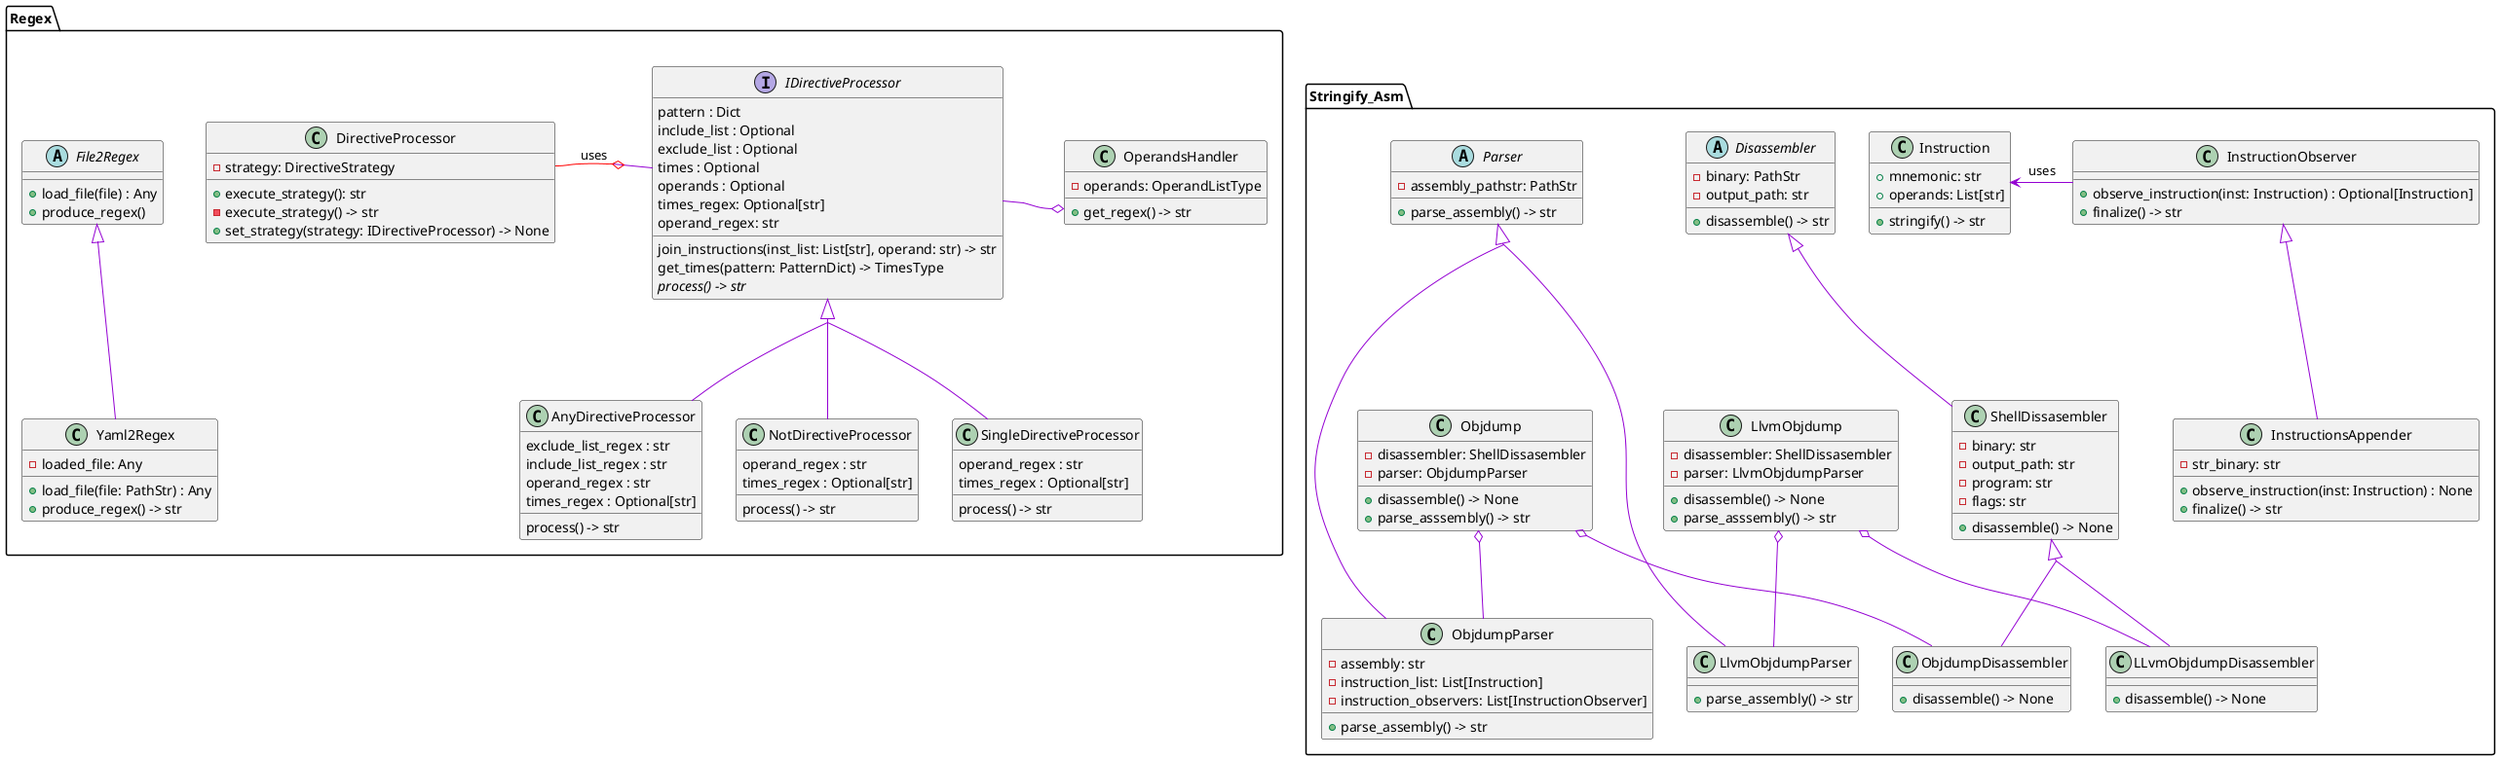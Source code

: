 @startuml diagram_class

skinparam class {
    ArrowColor DarkViolet
}
skinparam groupInheritance 2

package "Stringify_Asm" {
    abstract class Disassembler {
        -binary: PathStr
        -output_path: str
        +disassemble() -> str
    }

    class Instruction {
        +mnemonic: str
        +operands: List[str]
        +stringify() -> str
    }

    class InstructionObserver {
        +observe_instruction(inst: Instruction) : Optional[Instruction]
        +finalize() -> str
    }

    abstract class Parser {
        -assembly_pathstr: PathStr
        +parse_assembly() -> str
    }

    class LLvmObjdumpDisassembler {
        +disassemble() -> None
    }

    class LlvmObjdumpParser {
        +parse_assembly() -> str
    }

    class LlvmObjdump {
        -disassembler: ShellDissasembler
        -parser: LlvmObjdumpParser
        +disassemble() -> None
        +parse_asssembly() -> str
    }

    class ObjdumpDisassembler {
        +disassemble() -> None
    }

    class ObjdumpParser {
        -assembly: str
        -instruction_list: List[Instruction]
        -instruction_observers: List[InstructionObserver]
        +parse_assembly() -> str
    }

    class Objdump {
        -disassembler: ShellDissasembler
        -parser: ObjdumpParser
        +disassemble() -> None
        +parse_asssembly() -> str
    }

    class InstructionsAppender {
        -str_binary: str
        +observe_instruction(inst: Instruction) : None
        +finalize() -> str
    }

    class ShellDissasembler {
        -binary: str
        -output_path: str
        -program: str
        -flags: str
        +disassemble() -> None
    }
}

package "Regex" {

    abstract class File2Regex {
        +load_file(file) : Any
        +produce_regex()
    }

    class Yaml2Regex {
        -loaded_file: Any
        +load_file(file: PathStr) : Any
        +produce_regex() -> str
    }

    class OperandsHandler {
        -operands: OperandListType
        +get_regex() -> str
    }

    class DirectiveProcessor {
        -strategy: DirectiveStrategy
        +execute_strategy(): str
    }

    ' Abstract Classes and Interfaces '

    interface "IDirectiveProcessor" {
    pattern : Dict
    include_list : Optional
    exclude_list : Optional
    times : Optional
    operands : Optional
    times_regex: Optional[str]
    operand_regex: str

    join_instructions(inst_list: List[str], operand: str) -> str
    get_times(pattern: PatternDict) -> TimesType
    {abstract}process() -> str
    }


    ' Concrete Implementations '
    class "AnyDirectiveProcessor" {
    exclude_list_regex : str
    include_list_regex : str
    operand_regex : str
    times_regex : Optional[str]
    process() -> str
    }

    class "NotDirectiveProcessor" {
    operand_regex : str
    times_regex : Optional[str]
    process() -> str
    }

    class "SingleDirectiveProcessor" {
    operand_regex : str
    times_regex : Optional[str]
    process() -> str
    }

    class "DirectiveProcessor" {
        -execute_strategy() -> str
        +set_strategy(strategy: IDirectiveProcessor) -> None

    }



}

' Strategy Pattern Relationships

DirectiveProcessor::strategy -[#red,thickness=1]o IDirectiveProcessor: uses
IDirectiveProcessor  <|-- AnyDirectiveProcessor
IDirectiveProcessor  <|-- SingleDirectiveProcessor
IDirectiveProcessor  <|-- NotDirectiveProcessor


IDirectiveProcessor::operand_regex -o OperandsHandler


Instruction <- InstructionObserver : uses
File2Regex <|-- Yaml2Regex
Parser <|--- LlvmObjdumpParser
Parser <|--- ObjdumpParser
InstructionObserver <|-- InstructionsAppender

Objdump o-- ObjdumpDisassembler
Objdump o-- ObjdumpParser

LlvmObjdump o-- LlvmObjdumpParser
LlvmObjdump o-- LLvmObjdumpDisassembler

Disassembler <|-- ShellDissasembler
ShellDissasembler <|-- ObjdumpDisassembler
ShellDissasembler <|-- LLvmObjdumpDisassembler
@enduml
